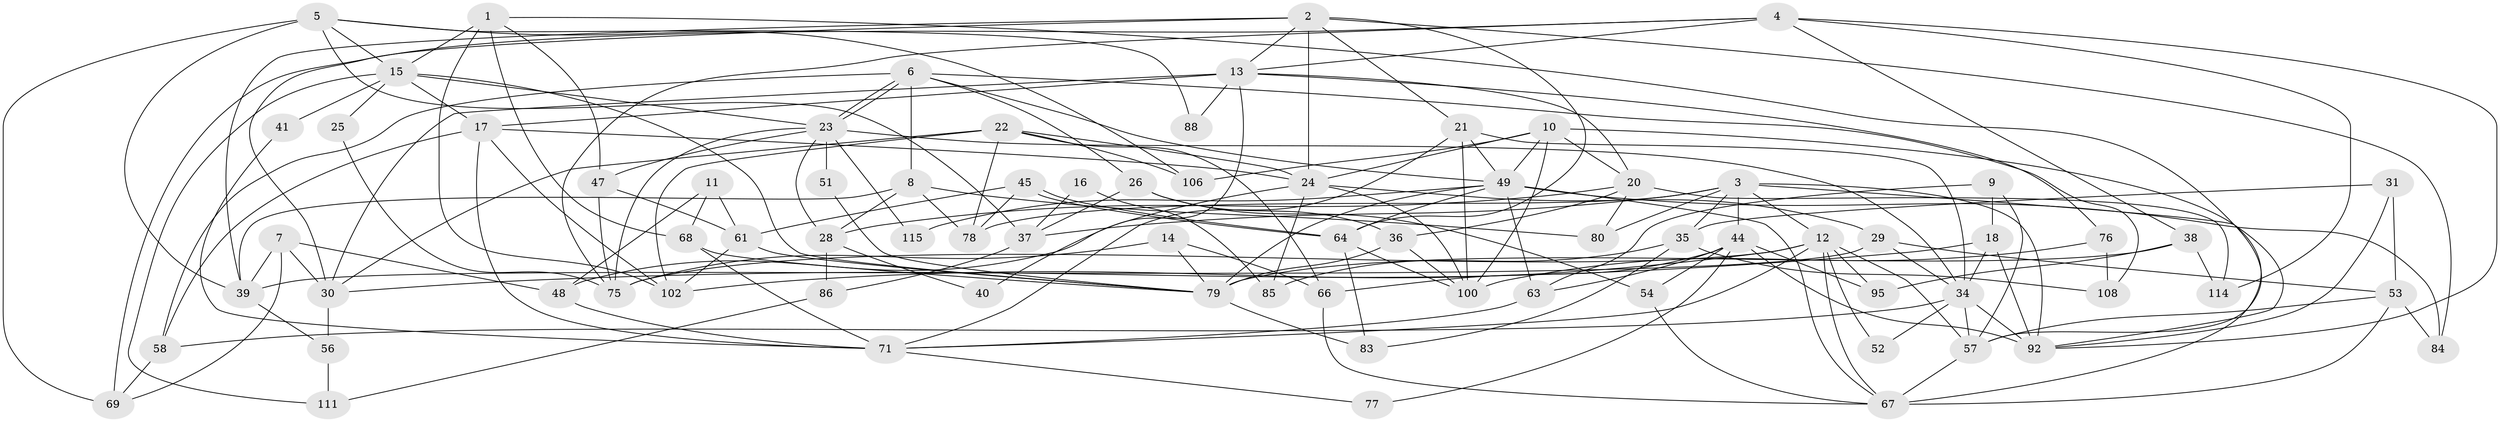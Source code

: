 // Generated by graph-tools (version 1.1) at 2025/23/03/03/25 07:23:56]
// undirected, 77 vertices, 182 edges
graph export_dot {
graph [start="1"]
  node [color=gray90,style=filled];
  1 [super="+89"];
  2 [super="+99"];
  3 [super="+73"];
  4 [super="+96"];
  5 [super="+62"];
  6 [super="+50"];
  7 [super="+93"];
  8 [super="+104"];
  9;
  10 [super="+101"];
  11;
  12 [super="+91"];
  13 [super="+32"];
  14;
  15 [super="+33"];
  16;
  17 [super="+46"];
  18 [super="+19"];
  20 [super="+27"];
  21 [super="+110"];
  22 [super="+43"];
  23 [super="+42"];
  24 [super="+72"];
  25;
  26;
  28;
  29 [super="+98"];
  30;
  31;
  34 [super="+81"];
  35 [super="+112"];
  36 [super="+55"];
  37 [super="+65"];
  38 [super="+60"];
  39 [super="+97"];
  40;
  41;
  44 [super="+87"];
  45;
  47;
  48 [super="+70"];
  49 [super="+59"];
  51;
  52;
  53 [super="+90"];
  54;
  56;
  57;
  58 [super="+74"];
  61 [super="+82"];
  63;
  64 [super="+94"];
  66;
  67 [super="+109"];
  68;
  69;
  71 [super="+107"];
  75 [super="+113"];
  76;
  77;
  78;
  79 [super="+103"];
  80;
  83;
  84;
  85;
  86;
  88;
  92 [super="+105"];
  95;
  100 [super="+116"];
  102;
  106;
  108;
  111;
  114;
  115;
  1 -- 47;
  1 -- 68;
  1 -- 102;
  1 -- 15 [weight=2];
  1 -- 57;
  2 -- 30;
  2 -- 24;
  2 -- 39;
  2 -- 64;
  2 -- 84;
  2 -- 21;
  2 -- 13;
  3 -- 92 [weight=2];
  3 -- 35;
  3 -- 44;
  3 -- 80;
  3 -- 78;
  3 -- 12;
  3 -- 37;
  3 -- 67;
  4 -- 69;
  4 -- 92;
  4 -- 114;
  4 -- 38;
  4 -- 75;
  4 -- 13;
  5 -- 37;
  5 -- 69;
  5 -- 39;
  5 -- 88;
  5 -- 106;
  5 -- 15;
  6 -- 49;
  6 -- 23;
  6 -- 23;
  6 -- 26;
  6 -- 8;
  6 -- 58;
  6 -- 108;
  7 -- 39;
  7 -- 30 [weight=2];
  7 -- 69;
  7 -- 48;
  8 -- 39;
  8 -- 80;
  8 -- 28;
  8 -- 78;
  9 -- 63;
  9 -- 57;
  9 -- 18;
  10 -- 106;
  10 -- 24;
  10 -- 20;
  10 -- 100 [weight=2];
  10 -- 92;
  10 -- 49;
  11 -- 68;
  11 -- 48;
  11 -- 61;
  12 -- 57;
  12 -- 75;
  12 -- 52;
  12 -- 102;
  12 -- 71;
  12 -- 95;
  12 -- 67;
  13 -- 20;
  13 -- 30;
  13 -- 40;
  13 -- 88;
  13 -- 17 [weight=2];
  13 -- 76;
  14 -- 75;
  14 -- 66;
  14 -- 79;
  15 -- 17;
  15 -- 41;
  15 -- 79;
  15 -- 25;
  15 -- 111;
  15 -- 23;
  16 -- 85;
  16 -- 37;
  17 -- 102;
  17 -- 71;
  17 -- 24;
  17 -- 58;
  18 -- 30;
  18 -- 34;
  18 -- 92;
  20 -- 80;
  20 -- 28;
  20 -- 114;
  20 -- 36;
  21 -- 34;
  21 -- 100;
  21 -- 49;
  21 -- 71;
  22 -- 30;
  22 -- 78;
  22 -- 102;
  22 -- 24;
  22 -- 66;
  22 -- 106;
  23 -- 34;
  23 -- 51 [weight=2];
  23 -- 115;
  23 -- 75;
  23 -- 28;
  23 -- 47;
  24 -- 29;
  24 -- 100;
  24 -- 85;
  24 -- 48;
  25 -- 75;
  26 -- 54;
  26 -- 36;
  26 -- 37;
  28 -- 40;
  28 -- 86;
  29 -- 53;
  29 -- 34;
  29 -- 39;
  30 -- 56;
  31 -- 92;
  31 -- 53;
  31 -- 35;
  34 -- 52;
  34 -- 57;
  34 -- 92;
  34 -- 58;
  35 -- 85;
  35 -- 108;
  35 -- 83;
  36 -- 79;
  36 -- 100;
  37 -- 86;
  38 -- 79 [weight=2];
  38 -- 114;
  38 -- 95;
  39 -- 56;
  41 -- 71;
  44 -- 63;
  44 -- 54;
  44 -- 66;
  44 -- 92;
  44 -- 77;
  44 -- 95;
  45 -- 64;
  45 -- 64;
  45 -- 78;
  45 -- 61;
  47 -- 75;
  47 -- 61;
  48 -- 71;
  49 -- 79 [weight=2];
  49 -- 63;
  49 -- 64;
  49 -- 67;
  49 -- 115;
  49 -- 84;
  51 -- 79;
  53 -- 57;
  53 -- 67 [weight=2];
  53 -- 84;
  54 -- 67;
  56 -- 111;
  57 -- 67;
  58 -- 69;
  61 -- 102;
  61 -- 79;
  63 -- 71;
  64 -- 83;
  64 -- 100;
  66 -- 67;
  68 -- 71;
  68 -- 79;
  71 -- 77;
  76 -- 100;
  76 -- 108;
  79 -- 83;
  86 -- 111;
}
